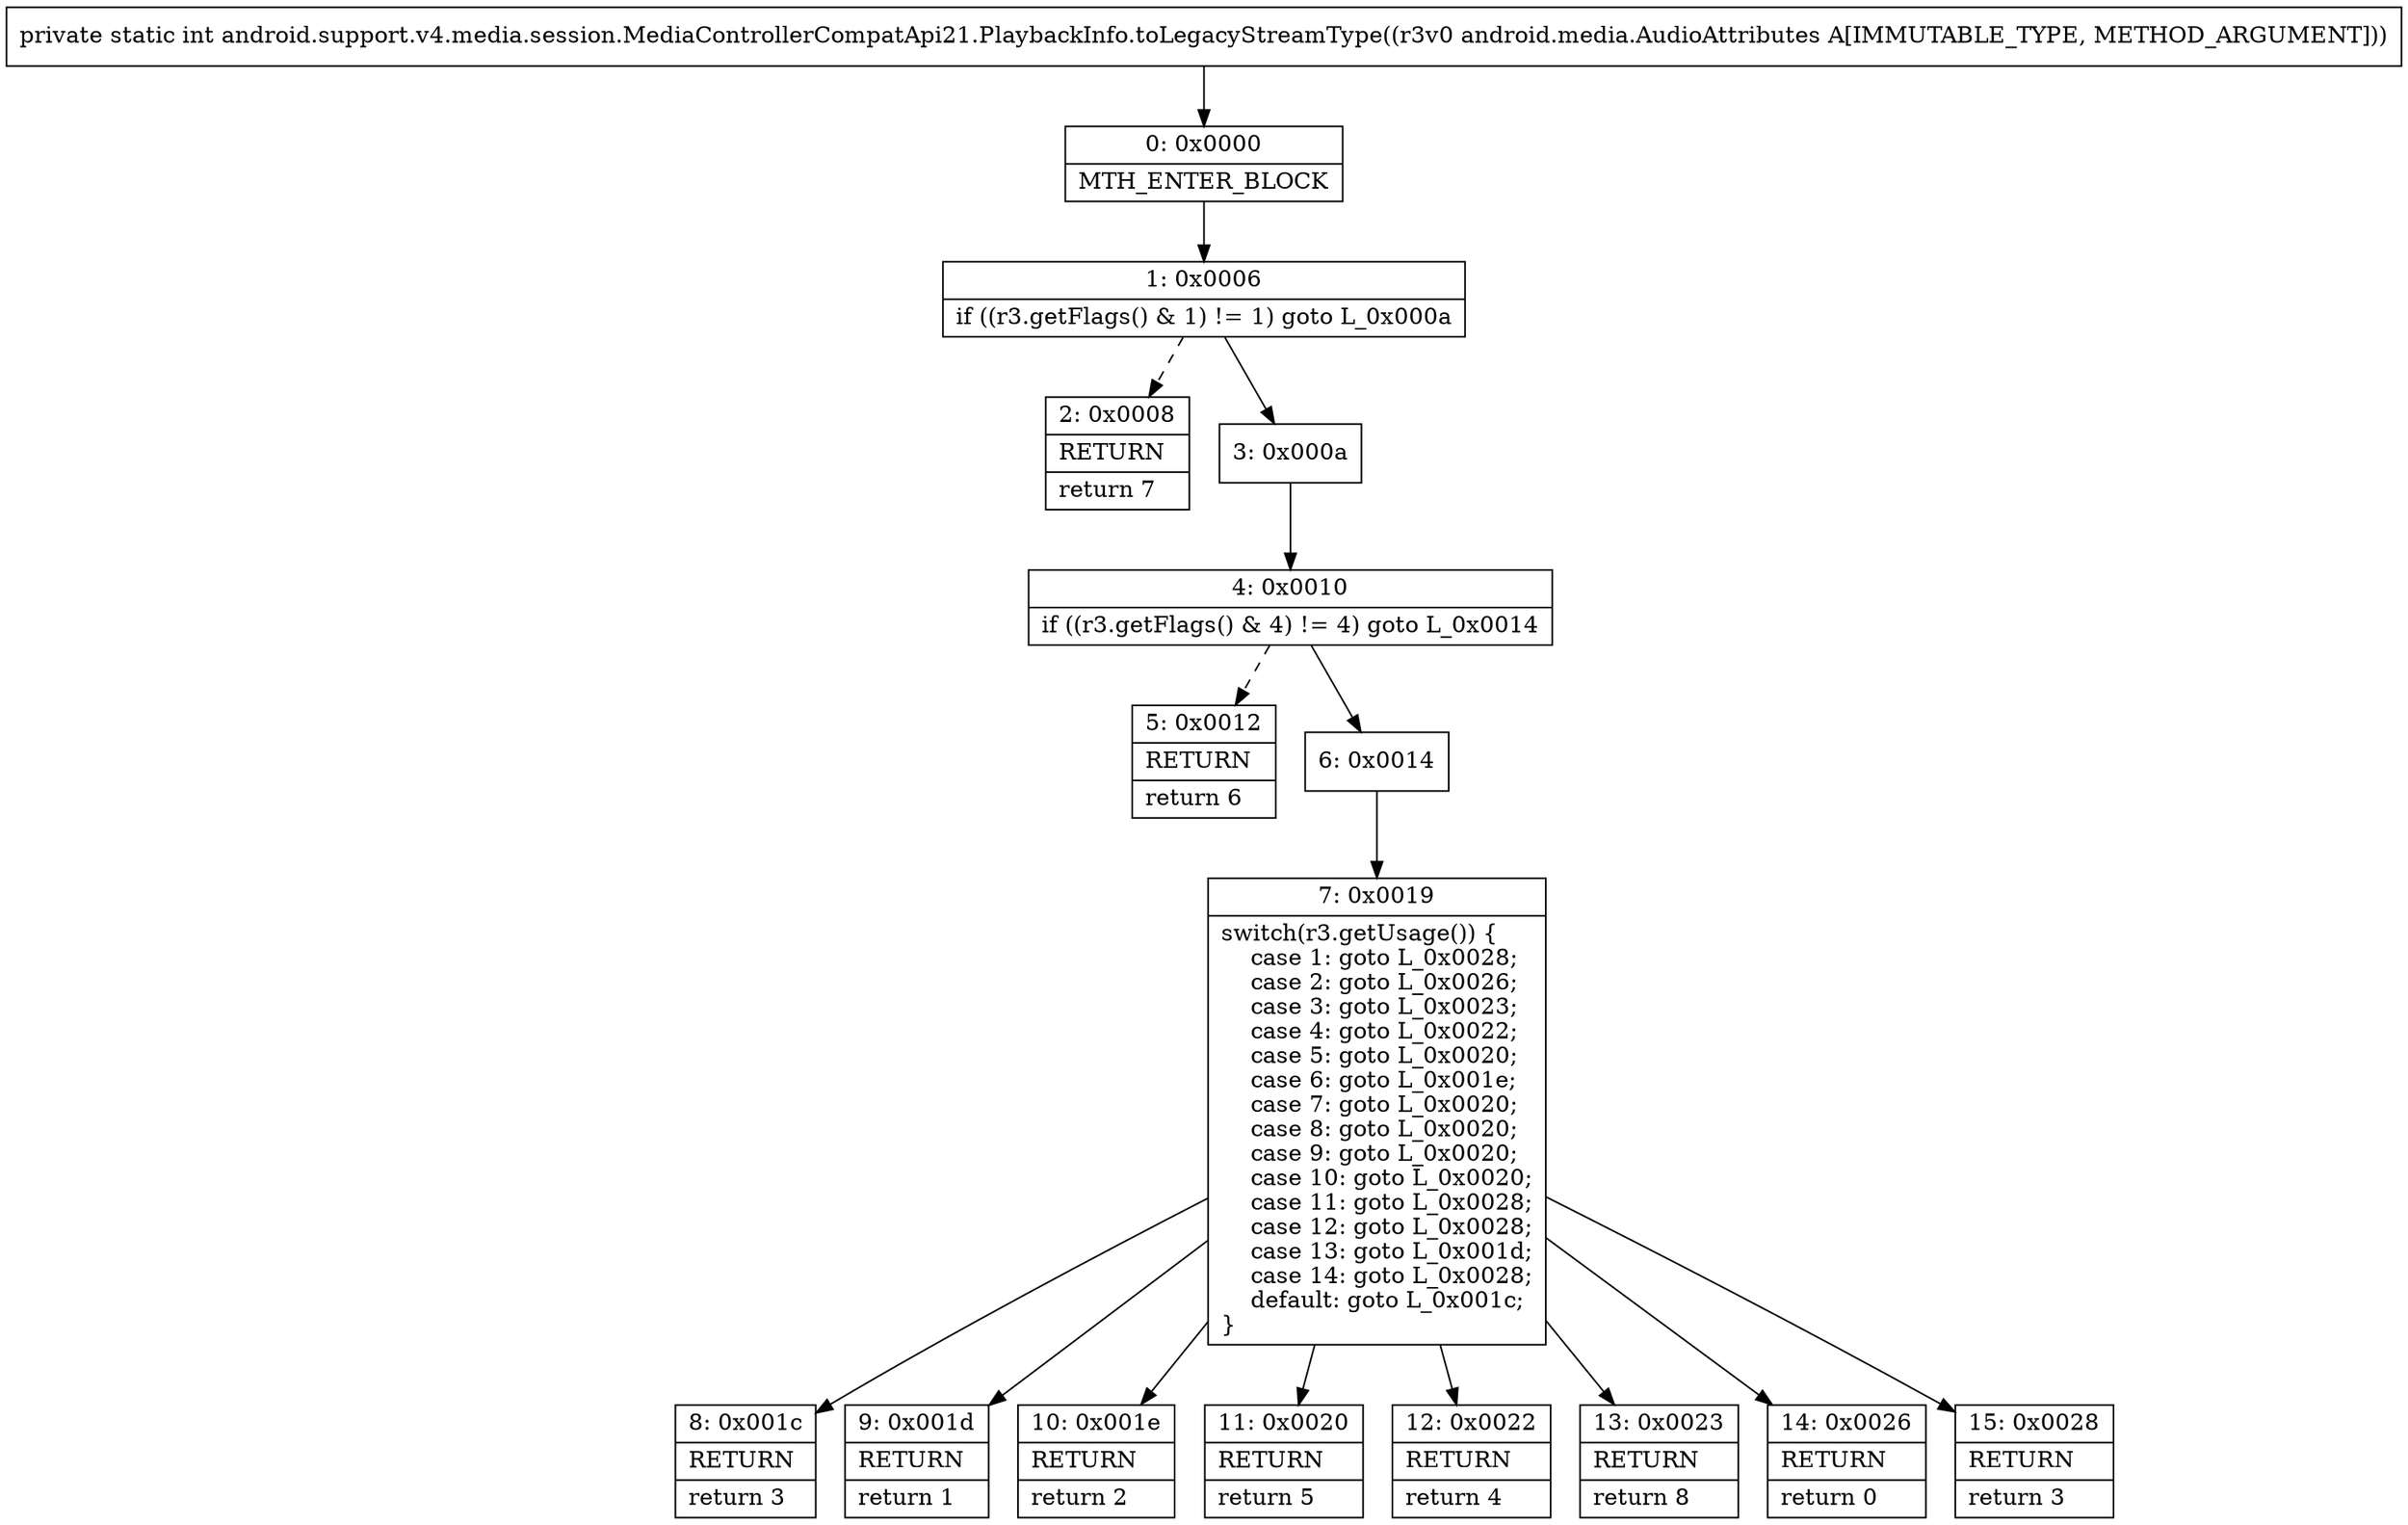 digraph "CFG forandroid.support.v4.media.session.MediaControllerCompatApi21.PlaybackInfo.toLegacyStreamType(Landroid\/media\/AudioAttributes;)I" {
Node_0 [shape=record,label="{0\:\ 0x0000|MTH_ENTER_BLOCK\l}"];
Node_1 [shape=record,label="{1\:\ 0x0006|if ((r3.getFlags() & 1) != 1) goto L_0x000a\l}"];
Node_2 [shape=record,label="{2\:\ 0x0008|RETURN\l|return 7\l}"];
Node_3 [shape=record,label="{3\:\ 0x000a}"];
Node_4 [shape=record,label="{4\:\ 0x0010|if ((r3.getFlags() & 4) != 4) goto L_0x0014\l}"];
Node_5 [shape=record,label="{5\:\ 0x0012|RETURN\l|return 6\l}"];
Node_6 [shape=record,label="{6\:\ 0x0014}"];
Node_7 [shape=record,label="{7\:\ 0x0019|switch(r3.getUsage()) \{\l    case 1: goto L_0x0028;\l    case 2: goto L_0x0026;\l    case 3: goto L_0x0023;\l    case 4: goto L_0x0022;\l    case 5: goto L_0x0020;\l    case 6: goto L_0x001e;\l    case 7: goto L_0x0020;\l    case 8: goto L_0x0020;\l    case 9: goto L_0x0020;\l    case 10: goto L_0x0020;\l    case 11: goto L_0x0028;\l    case 12: goto L_0x0028;\l    case 13: goto L_0x001d;\l    case 14: goto L_0x0028;\l    default: goto L_0x001c;\l\}\l}"];
Node_8 [shape=record,label="{8\:\ 0x001c|RETURN\l|return 3\l}"];
Node_9 [shape=record,label="{9\:\ 0x001d|RETURN\l|return 1\l}"];
Node_10 [shape=record,label="{10\:\ 0x001e|RETURN\l|return 2\l}"];
Node_11 [shape=record,label="{11\:\ 0x0020|RETURN\l|return 5\l}"];
Node_12 [shape=record,label="{12\:\ 0x0022|RETURN\l|return 4\l}"];
Node_13 [shape=record,label="{13\:\ 0x0023|RETURN\l|return 8\l}"];
Node_14 [shape=record,label="{14\:\ 0x0026|RETURN\l|return 0\l}"];
Node_15 [shape=record,label="{15\:\ 0x0028|RETURN\l|return 3\l}"];
MethodNode[shape=record,label="{private static int android.support.v4.media.session.MediaControllerCompatApi21.PlaybackInfo.toLegacyStreamType((r3v0 android.media.AudioAttributes A[IMMUTABLE_TYPE, METHOD_ARGUMENT])) }"];
MethodNode -> Node_0;
Node_0 -> Node_1;
Node_1 -> Node_2[style=dashed];
Node_1 -> Node_3;
Node_3 -> Node_4;
Node_4 -> Node_5[style=dashed];
Node_4 -> Node_6;
Node_6 -> Node_7;
Node_7 -> Node_8;
Node_7 -> Node_9;
Node_7 -> Node_10;
Node_7 -> Node_11;
Node_7 -> Node_12;
Node_7 -> Node_13;
Node_7 -> Node_14;
Node_7 -> Node_15;
}

